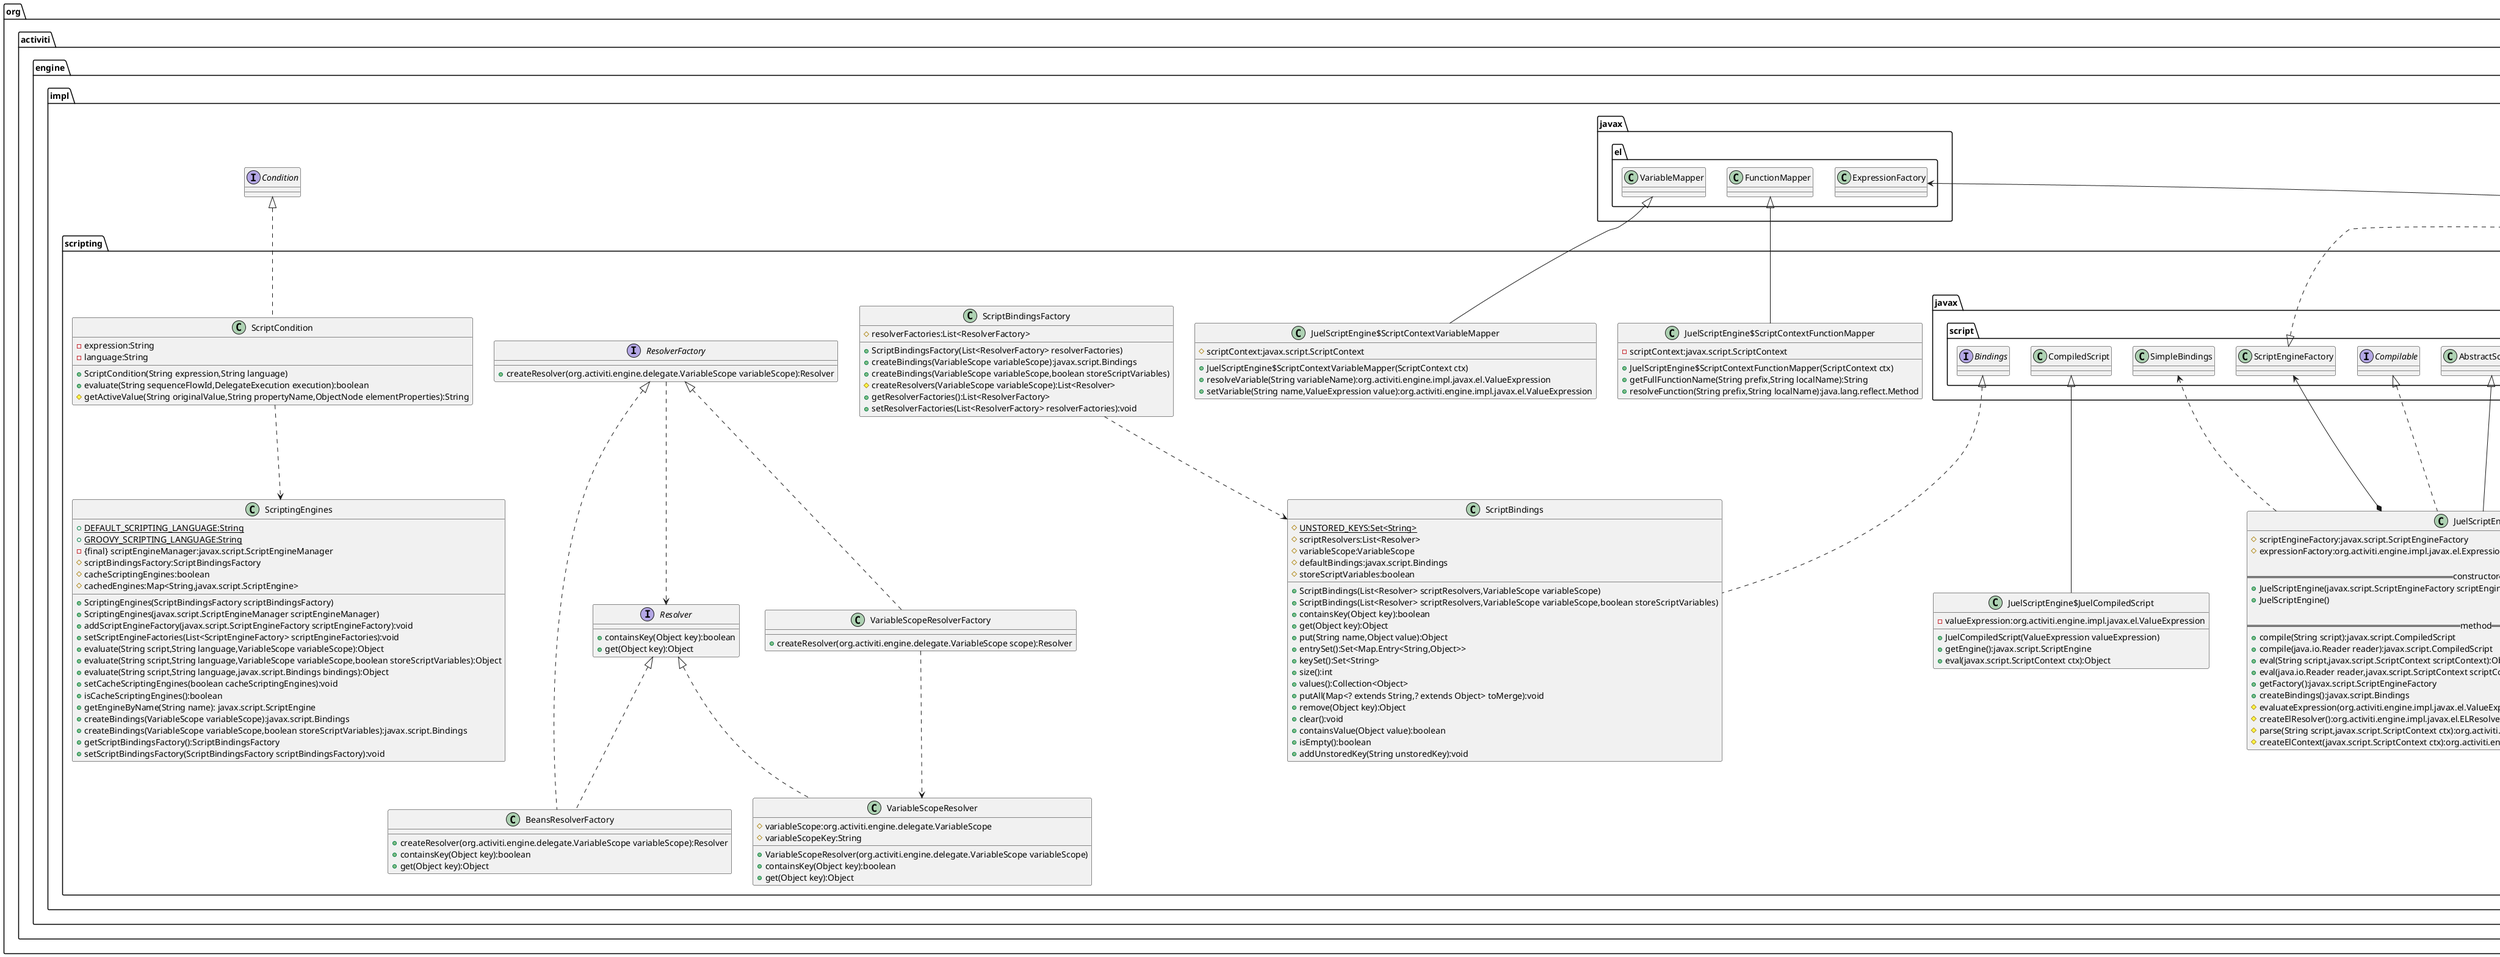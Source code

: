 @startuml
hide @unlinked
package "org.activiti.engine.impl.scripting" {
class BeansResolverFactory implements ResolverFactory,Resolver {
    + createResolver(org.activiti.engine.delegate.VariableScope variableScope):Resolver
    + containsKey(Object key):boolean
    + get(Object key):Object
}

class JuelScriptEngine extends javax.script.AbstractScriptEngine implements javax.script.Compilable {
    # scriptEngineFactory:javax.script.ScriptEngineFactory
    # expressionFactory:org.activiti.engine.impl.javax.el.ExpressionFactory

    == constructor ==
    + JuelScriptEngine(javax.script.ScriptEngineFactory scriptEngineFactory)
    + JuelScriptEngine()

    == method ==
    + compile(String script):javax.script.CompiledScript
    + compile(java.io.Reader reader):javax.script.CompiledScript
    + eval(String script,javax.script.ScriptContext scriptContext):Object
    + eval(java.io.Reader reader,javax.script.ScriptContext scriptContext):Object
    + getFactory():javax.script.ScriptEngineFactory
    + createBindings():javax.script.Bindings
    # evaluateExpression(org.activiti.engine.impl.javax.el.ValueExpression expr,javax.script.ScriptContext ctx):Object
    # createElResolver():org.activiti.engine.impl.javax.el.ELResolver
    # parse(String script,javax.script.ScriptContext ctx):org.activiti.engine.impl.javax.el.ValueExpression
    # createElContext(javax.script.ScriptContext ctx):org.activiti.engine.impl.javax.el.ELContext
}
JuelScriptEngine *--> javax.script.ScriptEngineFactory
JuelScriptEngine *--> org.activiti.engine.impl.javax.el.ExpressionFactory
JuelScriptEngine ..> javax.script.SimpleBindings

class JuelScriptEngine$JuelCompiledScript extends javax.script.CompiledScript {
    - valueExpression:org.activiti.engine.impl.javax.el.ValueExpression
    + JuelCompiledScript(ValueExpression valueExpression)
    + getEngine():javax.script.ScriptEngine
    + eval(javax.script.ScriptContext ctx):Object
}
class JuelScriptEngine$ScriptContextVariableMapper extends org.activiti.engine.impl.javax.el.VariableMapper {
    # scriptContext:javax.script.ScriptContext
    + JuelScriptEngine$ScriptContextVariableMapper(ScriptContext ctx)
    + resolveVariable(String variableName):org.activiti.engine.impl.javax.el.ValueExpression
    + setVariable(String name,ValueExpression value):org.activiti.engine.impl.javax.el.ValueExpression
}
class JuelScriptEngine$ScriptContextFunctionMapper extends org.activiti.engine.impl.javax.el.FunctionMapper {
    - scriptContext:javax.script.ScriptContext
    + JuelScriptEngine$ScriptContextFunctionMapper(ScriptContext ctx)
    + getFullFunctionName(String prefix,String localName):String
    + resolveFunction(String prefix,String localName):java.lang.reflect.Method
}

class JuelScriptEngineFactory implements javax.script.ScriptEngineFactory {
    - {static} names:List<String>
    - {static} extensions:List<String>
    - {static} mimeTypes:List<String>
    + getEngineName():String
    + getEngineVersion():String
    + getExtensions():List<String>
    + getLanguageName():String
    + getLanguageVersion():String
    + getMethodCallSyntax(String obj,String method,String... arguments):String
    + getMimeTypes():List<String>
    + getNames():List<String>
    + getOutputStatement(String toDisplay):String
    + getParameter(String key):String
    + getProgram(String... statements):String
    + getScriptEngine():javax.script.ScriptEngine
}
JuelScriptEngineFactory ..> JuelScriptEngine

interface Resolver {
    + containsKey(Object key):boolean
    + get(Object key):Object
}

interface ResolverFactory {
    + createResolver(org.activiti.engine.delegate.VariableScope variableScope):Resolver
}
ResolverFactory ..> Resolver

class ScriptBindings implements javax.script.Bindings {
    # {static} UNSTORED_KEYS:Set<String>
    # scriptResolvers:List<Resolver>
    # variableScope:VariableScope
    # defaultBindings:javax.script.Bindings
    # storeScriptVariables:boolean
    + ScriptBindings(List<Resolver> scriptResolvers,VariableScope variableScope)
    + ScriptBindings(List<Resolver> scriptResolvers,VariableScope variableScope,boolean storeScriptVariables)
    + containsKey(Object key):boolean
    + get(Object key):Object
    + put(String name,Object value):Object
    + entrySet():Set<Map.Entry<String,Object>>
    + keySet():Set<String>
    + size():int
    + values():Collection<Object>
    + putAll(Map<? extends String,? extends Object> toMerge):void
    + remove(Object key):Object
    + clear():void
    + containsValue(Object value):boolean
    + isEmpty():boolean
    + addUnstoredKey(String unstoredKey):void
}

class ScriptBindingsFactory {
    # resolverFactories:List<ResolverFactory>
    + ScriptBindingsFactory(List<ResolverFactory> resolverFactories)
    + createBindings(VariableScope variableScope):javax.script.Bindings
    + createBindings(VariableScope variableScope,boolean storeScriptVariables)
    # createResolvers(VariableScope variableScope):List<Resolver>
    + getResolverFactories():List<ResolverFactory>
    + setResolverFactories(List<ResolverFactory> resolverFactories):void
}
ScriptBindingsFactory ..> ScriptBindings

class ScriptCondition implements org.activiti.engine.impl.Condition {
    - expression:String
    - language:String
    + ScriptCondition(String expression,String language)
    + evaluate(String sequenceFlowId,DelegateExecution execution):boolean
    # getActiveValue(String originalValue,String propertyName,ObjectNode elementProperties):String
}
ScriptCondition ..> ScriptingEngines

class ScriptingEngines {
    + {static} DEFAULT_SCRIPTING_LANGUAGE:String
    + {static} GROOVY_SCRIPTING_LANGUAGE:String
    - {final} scriptEngineManager:javax.script.ScriptEngineManager
    # scriptBindingsFactory:ScriptBindingsFactory
    # cacheScriptingEngines:boolean
    # cachedEngines:Map<String,javax.script.ScriptEngine>
    + ScriptingEngines(ScriptBindingsFactory scriptBindingsFactory)
    + ScriptingEngines(javax.script.ScriptEngineManager scriptEngineManager)
    + addScriptEngineFactory(javax.script.ScriptEngineFactory scriptEngineFactory):void
    + setScriptEngineFactories(List<ScriptEngineFactory> scriptEngineFactories):void
    + evaluate(String script,String language,VariableScope variableScope):Object
    + evaluate(String script,String language,VariableScope variableScope,boolean storeScriptVariables):Object
    + evaluate(String script,String language,javax.script.Bindings bindings):Object
    + setCacheScriptingEngines(boolean cacheScriptingEngines):void
    + isCacheScriptingEngines():boolean
    + getEngineByName(String name): javax.script.ScriptEngine
    + createBindings(VariableScope variableScope):javax.script.Bindings
    + createBindings(VariableScope variableScope,boolean storeScriptVariables):javax.script.Bindings
    + getScriptBindingsFactory():ScriptBindingsFactory
    + setScriptBindingsFactory(ScriptBindingsFactory scriptBindingsFactory):void
}

class VariableScopeResolver implements Resolver {
    # variableScope:org.activiti.engine.delegate.VariableScope
    # variableScopeKey:String
    + VariableScopeResolver(org.activiti.engine.delegate.VariableScope variableScope)
    + containsKey(Object key):boolean
    + get(Object key):Object
}
class VariableScopeResolverFactory implements ResolverFactory {
    + createResolver(org.activiti.engine.delegate.VariableScope scope):Resolver
}
VariableScopeResolverFactory ..> VariableScopeResolver

}

/' package finished '/
@enduml